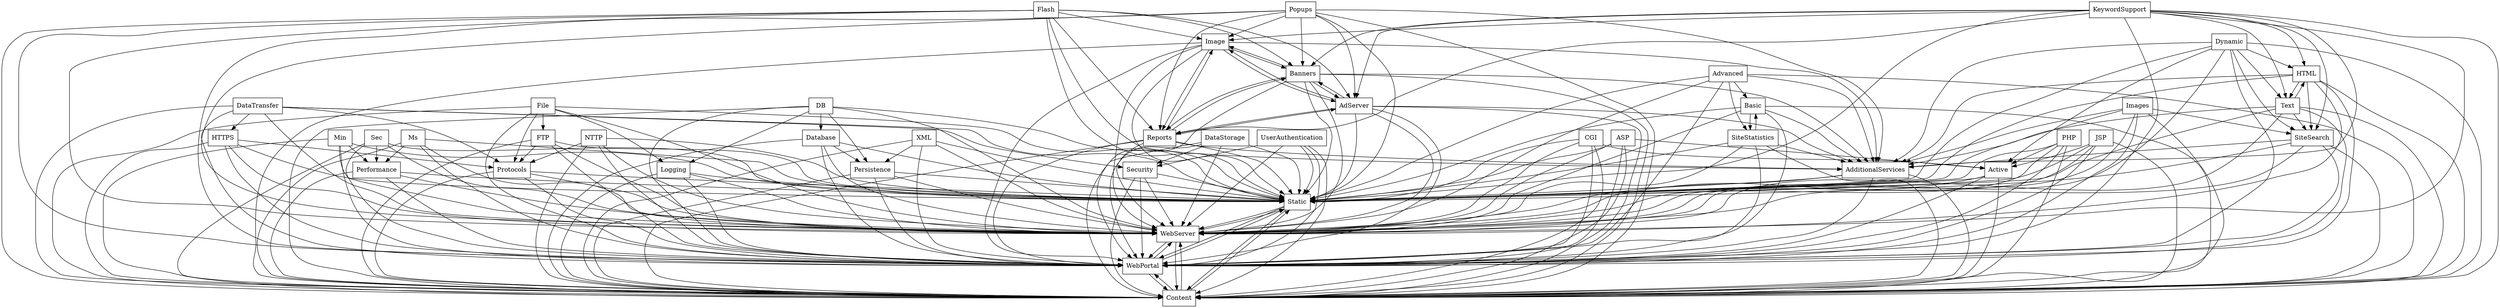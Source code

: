 digraph{
graph [rankdir=TB];
node [shape=box];
edge [arrowhead=normal];
0[label="SiteSearch",]
1[label="Protocols",]
2[label="Persistence",]
3[label="Database",]
4[label="ASP",]
5[label="Ms",]
6[label="Static",]
7[label="WebServer",]
8[label="Images",]
9[label="Logging",]
10[label="Flash",]
11[label="KeywordSupport",]
12[label="HTML",]
13[label="Image",]
14[label="Performance",]
15[label="Content",]
16[label="Min",]
17[label="HTTPS",]
18[label="FTP",]
19[label="AdditionalServices",]
20[label="Popups",]
21[label="File",]
22[label="DB",]
23[label="Banners",]
24[label="DataTransfer",]
25[label="Sec",]
26[label="Security",]
27[label="Active",]
28[label="Basic",]
29[label="Text",]
30[label="Advanced",]
31[label="NTTP",]
32[label="DataStorage",]
33[label="AdServer",]
34[label="Reports",]
35[label="PHP",]
36[label="JSP",]
37[label="Dynamic",]
38[label="SiteStatistics",]
39[label="CGI",]
40[label="XML",]
41[label="UserAuthentication",]
42[label="WebPortal",]
0->6[label="",]
0->7[label="",]
0->15[label="",]
0->19[label="",]
0->42[label="",]
1->6[label="",]
1->7[label="",]
1->15[label="",]
1->42[label="",]
2->6[label="",]
2->7[label="",]
2->15[label="",]
2->42[label="",]
3->2[label="",]
3->6[label="",]
3->7[label="",]
3->15[label="",]
3->42[label="",]
4->6[label="",]
4->7[label="",]
4->15[label="",]
4->27[label="",]
4->42[label="",]
5->6[label="",]
5->7[label="",]
5->14[label="",]
5->15[label="",]
5->42[label="",]
6->7[label="",]
6->15[label="",]
6->42[label="",]
7->6[label="",]
7->15[label="",]
7->42[label="",]
8->0[label="",]
8->6[label="",]
8->7[label="",]
8->15[label="",]
8->19[label="",]
8->42[label="",]
9->6[label="",]
9->7[label="",]
9->15[label="",]
9->42[label="",]
10->6[label="",]
10->7[label="",]
10->13[label="",]
10->15[label="",]
10->19[label="",]
10->23[label="",]
10->33[label="",]
10->34[label="",]
10->42[label="",]
11->0[label="",]
11->6[label="",]
11->7[label="",]
11->12[label="",]
11->13[label="",]
11->15[label="",]
11->19[label="",]
11->23[label="",]
11->29[label="",]
11->33[label="",]
11->34[label="",]
11->42[label="",]
12->0[label="",]
12->6[label="",]
12->7[label="",]
12->15[label="",]
12->19[label="",]
12->29[label="",]
12->42[label="",]
13->6[label="",]
13->7[label="",]
13->15[label="",]
13->19[label="",]
13->23[label="",]
13->33[label="",]
13->34[label="",]
13->42[label="",]
14->6[label="",]
14->7[label="",]
14->15[label="",]
14->42[label="",]
15->6[label="",]
15->7[label="",]
15->42[label="",]
16->6[label="",]
16->7[label="",]
16->14[label="",]
16->15[label="",]
16->42[label="",]
17->1[label="",]
17->6[label="",]
17->7[label="",]
17->15[label="",]
17->42[label="",]
18->1[label="",]
18->6[label="",]
18->7[label="",]
18->15[label="",]
18->42[label="",]
19->6[label="",]
19->7[label="",]
19->15[label="",]
19->42[label="",]
20->6[label="",]
20->7[label="",]
20->13[label="",]
20->15[label="",]
20->19[label="",]
20->23[label="",]
20->33[label="",]
20->34[label="",]
20->42[label="",]
21->1[label="",]
21->6[label="",]
21->7[label="",]
21->9[label="",]
21->15[label="",]
21->18[label="",]
21->42[label="",]
22->2[label="",]
22->3[label="",]
22->6[label="",]
22->7[label="",]
22->9[label="",]
22->15[label="",]
22->42[label="",]
23->6[label="",]
23->7[label="",]
23->13[label="",]
23->15[label="",]
23->19[label="",]
23->33[label="",]
23->34[label="",]
23->42[label="",]
24->1[label="",]
24->6[label="",]
24->7[label="",]
24->15[label="",]
24->17[label="",]
24->26[label="",]
24->42[label="",]
25->6[label="",]
25->7[label="",]
25->14[label="",]
25->15[label="",]
25->42[label="",]
26->6[label="",]
26->7[label="",]
26->15[label="",]
26->42[label="",]
27->6[label="",]
27->7[label="",]
27->15[label="",]
27->42[label="",]
28->6[label="",]
28->7[label="",]
28->15[label="",]
28->19[label="",]
28->38[label="",]
28->42[label="",]
29->0[label="",]
29->6[label="",]
29->7[label="",]
29->12[label="",]
29->15[label="",]
29->19[label="",]
29->42[label="",]
30->6[label="",]
30->7[label="",]
30->15[label="",]
30->19[label="",]
30->28[label="",]
30->38[label="",]
30->42[label="",]
31->1[label="",]
31->6[label="",]
31->7[label="",]
31->15[label="",]
31->42[label="",]
32->6[label="",]
32->7[label="",]
32->15[label="",]
32->26[label="",]
32->42[label="",]
33->6[label="",]
33->7[label="",]
33->13[label="",]
33->15[label="",]
33->19[label="",]
33->23[label="",]
33->34[label="",]
33->42[label="",]
34->6[label="",]
34->7[label="",]
34->13[label="",]
34->15[label="",]
34->19[label="",]
34->23[label="",]
34->33[label="",]
34->42[label="",]
35->6[label="",]
35->7[label="",]
35->15[label="",]
35->27[label="",]
35->42[label="",]
36->6[label="",]
36->7[label="",]
36->15[label="",]
36->27[label="",]
36->42[label="",]
37->0[label="",]
37->6[label="",]
37->7[label="",]
37->12[label="",]
37->15[label="",]
37->19[label="",]
37->27[label="",]
37->29[label="",]
37->42[label="",]
38->6[label="",]
38->7[label="",]
38->15[label="",]
38->19[label="",]
38->28[label="",]
38->42[label="",]
39->6[label="",]
39->7[label="",]
39->15[label="",]
39->27[label="",]
39->42[label="",]
40->2[label="",]
40->6[label="",]
40->7[label="",]
40->15[label="",]
40->42[label="",]
41->6[label="",]
41->7[label="",]
41->15[label="",]
41->26[label="",]
41->42[label="",]
42->6[label="",]
42->7[label="",]
42->15[label="",]
}
